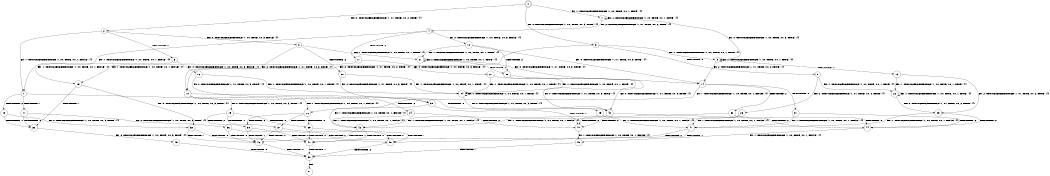 digraph BCG {
size = "7, 10.5";
center = TRUE;
node [shape = circle];
0 [peripheries = 2];
0 -> 1 [label = "EX !1 !ATOMIC_EXCH_BRANCH (1, +0, TRUE, +0, 1, TRUE) !{}"];
0 -> 2 [label = "EX !2 !ATOMIC_EXCH_BRANCH (1, +1, TRUE, +0, 2, TRUE) !{}"];
0 -> 3 [label = "EX !0 !ATOMIC_EXCH_BRANCH (1, +0, TRUE, +0, 3, TRUE) !{}"];
1 -> 4 [label = "EX !2 !ATOMIC_EXCH_BRANCH (1, +1, TRUE, +0, 2, TRUE) !{}"];
1 -> 5 [label = "EX !0 !ATOMIC_EXCH_BRANCH (1, +0, TRUE, +0, 3, TRUE) !{}"];
1 -> 1 [label = "EX !1 !ATOMIC_EXCH_BRANCH (1, +0, TRUE, +0, 1, TRUE) !{}"];
2 -> 6 [label = "TERMINATE !2"];
2 -> 7 [label = "EX !1 !ATOMIC_EXCH_BRANCH (1, +0, TRUE, +0, 1, FALSE) !{}"];
2 -> 8 [label = "EX !0 !ATOMIC_EXCH_BRANCH (1, +0, TRUE, +0, 3, FALSE) !{}"];
3 -> 9 [label = "TERMINATE !0"];
3 -> 5 [label = "EX !1 !ATOMIC_EXCH_BRANCH (1, +0, TRUE, +0, 1, TRUE) !{}"];
3 -> 10 [label = "EX !2 !ATOMIC_EXCH_BRANCH (1, +1, TRUE, +0, 2, TRUE) !{}"];
4 -> 11 [label = "TERMINATE !2"];
4 -> 12 [label = "EX !0 !ATOMIC_EXCH_BRANCH (1, +0, TRUE, +0, 3, FALSE) !{}"];
4 -> 7 [label = "EX !1 !ATOMIC_EXCH_BRANCH (1, +0, TRUE, +0, 1, FALSE) !{}"];
5 -> 13 [label = "TERMINATE !0"];
5 -> 14 [label = "EX !2 !ATOMIC_EXCH_BRANCH (1, +1, TRUE, +0, 2, TRUE) !{}"];
5 -> 5 [label = "EX !1 !ATOMIC_EXCH_BRANCH (1, +0, TRUE, +0, 1, TRUE) !{}"];
6 -> 15 [label = "EX !1 !ATOMIC_EXCH_BRANCH (1, +0, TRUE, +0, 1, FALSE) !{}"];
6 -> 16 [label = "EX !0 !ATOMIC_EXCH_BRANCH (1, +0, TRUE, +0, 3, FALSE) !{}"];
7 -> 17 [label = "TERMINATE !1"];
7 -> 18 [label = "TERMINATE !2"];
7 -> 19 [label = "EX !0 !ATOMIC_EXCH_BRANCH (1, +0, TRUE, +0, 3, TRUE) !{}"];
8 -> 20 [label = "TERMINATE !2"];
8 -> 21 [label = "EX !1 !ATOMIC_EXCH_BRANCH (1, +0, TRUE, +0, 1, TRUE) !{}"];
8 -> 10 [label = "EX !0 !ATOMIC_EXCH_BRANCH (1, +1, TRUE, +0, 3, TRUE) !{}"];
9 -> 22 [label = "EX !1 !ATOMIC_EXCH_BRANCH (1, +0, TRUE, +0, 1, TRUE) !{}"];
9 -> 23 [label = "EX !2 !ATOMIC_EXCH_BRANCH (1, +1, TRUE, +0, 2, TRUE) !{}"];
10 -> 24 [label = "TERMINATE !2"];
10 -> 25 [label = "TERMINATE !0"];
10 -> 26 [label = "EX !1 !ATOMIC_EXCH_BRANCH (1, +0, TRUE, +0, 1, FALSE) !{}"];
11 -> 15 [label = "EX !1 !ATOMIC_EXCH_BRANCH (1, +0, TRUE, +0, 1, FALSE) !{}"];
11 -> 27 [label = "EX !0 !ATOMIC_EXCH_BRANCH (1, +0, TRUE, +0, 3, FALSE) !{}"];
12 -> 28 [label = "TERMINATE !2"];
12 -> 21 [label = "EX !1 !ATOMIC_EXCH_BRANCH (1, +0, TRUE, +0, 1, TRUE) !{}"];
12 -> 14 [label = "EX !0 !ATOMIC_EXCH_BRANCH (1, +1, TRUE, +0, 3, TRUE) !{}"];
13 -> 22 [label = "EX !1 !ATOMIC_EXCH_BRANCH (1, +0, TRUE, +0, 1, TRUE) !{}"];
13 -> 29 [label = "EX !2 !ATOMIC_EXCH_BRANCH (1, +1, TRUE, +0, 2, TRUE) !{}"];
14 -> 30 [label = "TERMINATE !2"];
14 -> 31 [label = "TERMINATE !0"];
14 -> 26 [label = "EX !1 !ATOMIC_EXCH_BRANCH (1, +0, TRUE, +0, 1, FALSE) !{}"];
15 -> 32 [label = "TERMINATE !1"];
15 -> 33 [label = "EX !0 !ATOMIC_EXCH_BRANCH (1, +0, TRUE, +0, 3, TRUE) !{}"];
16 -> 34 [label = "EX !1 !ATOMIC_EXCH_BRANCH (1, +0, TRUE, +0, 1, TRUE) !{}"];
16 -> 35 [label = "EX !0 !ATOMIC_EXCH_BRANCH (1, +1, TRUE, +0, 3, TRUE) !{}"];
17 -> 32 [label = "TERMINATE !2"];
17 -> 36 [label = "EX !0 !ATOMIC_EXCH_BRANCH (1, +0, TRUE, +0, 3, TRUE) !{}"];
18 -> 32 [label = "TERMINATE !1"];
18 -> 33 [label = "EX !0 !ATOMIC_EXCH_BRANCH (1, +0, TRUE, +0, 3, TRUE) !{}"];
19 -> 37 [label = "TERMINATE !1"];
19 -> 38 [label = "TERMINATE !2"];
19 -> 39 [label = "TERMINATE !0"];
20 -> 35 [label = "EX !0 !ATOMIC_EXCH_BRANCH (1, +1, TRUE, +0, 3, TRUE) !{}"];
20 -> 34 [label = "EX !1 !ATOMIC_EXCH_BRANCH (1, +0, TRUE, +0, 1, TRUE) !{}"];
21 -> 28 [label = "TERMINATE !2"];
21 -> 21 [label = "EX !1 !ATOMIC_EXCH_BRANCH (1, +0, TRUE, +0, 1, TRUE) !{}"];
21 -> 14 [label = "EX !0 !ATOMIC_EXCH_BRANCH (1, +1, TRUE, +0, 3, TRUE) !{}"];
22 -> 29 [label = "EX !2 !ATOMIC_EXCH_BRANCH (1, +1, TRUE, +0, 2, TRUE) !{}"];
22 -> 22 [label = "EX !1 !ATOMIC_EXCH_BRANCH (1, +0, TRUE, +0, 1, TRUE) !{}"];
23 -> 40 [label = "TERMINATE !2"];
23 -> 41 [label = "EX !1 !ATOMIC_EXCH_BRANCH (1, +0, TRUE, +0, 1, FALSE) !{}"];
24 -> 40 [label = "TERMINATE !0"];
24 -> 42 [label = "EX !1 !ATOMIC_EXCH_BRANCH (1, +0, TRUE, +0, 1, FALSE) !{}"];
25 -> 40 [label = "TERMINATE !2"];
25 -> 41 [label = "EX !1 !ATOMIC_EXCH_BRANCH (1, +0, TRUE, +0, 1, FALSE) !{}"];
26 -> 37 [label = "TERMINATE !1"];
26 -> 38 [label = "TERMINATE !2"];
26 -> 39 [label = "TERMINATE !0"];
27 -> 34 [label = "EX !1 !ATOMIC_EXCH_BRANCH (1, +0, TRUE, +0, 1, TRUE) !{}"];
27 -> 43 [label = "EX !0 !ATOMIC_EXCH_BRANCH (1, +1, TRUE, +0, 3, TRUE) !{}"];
28 -> 34 [label = "EX !1 !ATOMIC_EXCH_BRANCH (1, +0, TRUE, +0, 1, TRUE) !{}"];
28 -> 43 [label = "EX !0 !ATOMIC_EXCH_BRANCH (1, +1, TRUE, +0, 3, TRUE) !{}"];
29 -> 44 [label = "TERMINATE !2"];
29 -> 41 [label = "EX !1 !ATOMIC_EXCH_BRANCH (1, +0, TRUE, +0, 1, FALSE) !{}"];
30 -> 42 [label = "EX !1 !ATOMIC_EXCH_BRANCH (1, +0, TRUE, +0, 1, FALSE) !{}"];
30 -> 44 [label = "TERMINATE !0"];
31 -> 41 [label = "EX !1 !ATOMIC_EXCH_BRANCH (1, +0, TRUE, +0, 1, FALSE) !{}"];
31 -> 44 [label = "TERMINATE !2"];
32 -> 45 [label = "EX !0 !ATOMIC_EXCH_BRANCH (1, +0, TRUE, +0, 3, TRUE) !{}"];
33 -> 46 [label = "TERMINATE !1"];
33 -> 47 [label = "TERMINATE !0"];
34 -> 34 [label = "EX !1 !ATOMIC_EXCH_BRANCH (1, +0, TRUE, +0, 1, TRUE) !{}"];
34 -> 43 [label = "EX !0 !ATOMIC_EXCH_BRANCH (1, +1, TRUE, +0, 3, TRUE) !{}"];
35 -> 40 [label = "TERMINATE !0"];
35 -> 42 [label = "EX !1 !ATOMIC_EXCH_BRANCH (1, +0, TRUE, +0, 1, FALSE) !{}"];
36 -> 46 [label = "TERMINATE !2"];
36 -> 48 [label = "TERMINATE !0"];
37 -> 46 [label = "TERMINATE !2"];
37 -> 48 [label = "TERMINATE !0"];
38 -> 46 [label = "TERMINATE !1"];
38 -> 47 [label = "TERMINATE !0"];
39 -> 48 [label = "TERMINATE !1"];
39 -> 47 [label = "TERMINATE !2"];
40 -> 49 [label = "EX !1 !ATOMIC_EXCH_BRANCH (1, +0, TRUE, +0, 1, FALSE) !{}"];
41 -> 48 [label = "TERMINATE !1"];
41 -> 47 [label = "TERMINATE !2"];
42 -> 46 [label = "TERMINATE !1"];
42 -> 47 [label = "TERMINATE !0"];
43 -> 44 [label = "TERMINATE !0"];
43 -> 42 [label = "EX !1 !ATOMIC_EXCH_BRANCH (1, +0, TRUE, +0, 1, FALSE) !{}"];
44 -> 49 [label = "EX !1 !ATOMIC_EXCH_BRANCH (1, +0, TRUE, +0, 1, FALSE) !{}"];
45 -> 50 [label = "TERMINATE !0"];
46 -> 50 [label = "TERMINATE !0"];
47 -> 50 [label = "TERMINATE !1"];
48 -> 50 [label = "TERMINATE !2"];
49 -> 50 [label = "TERMINATE !1"];
50 -> 51 [label = "exit"];
}
